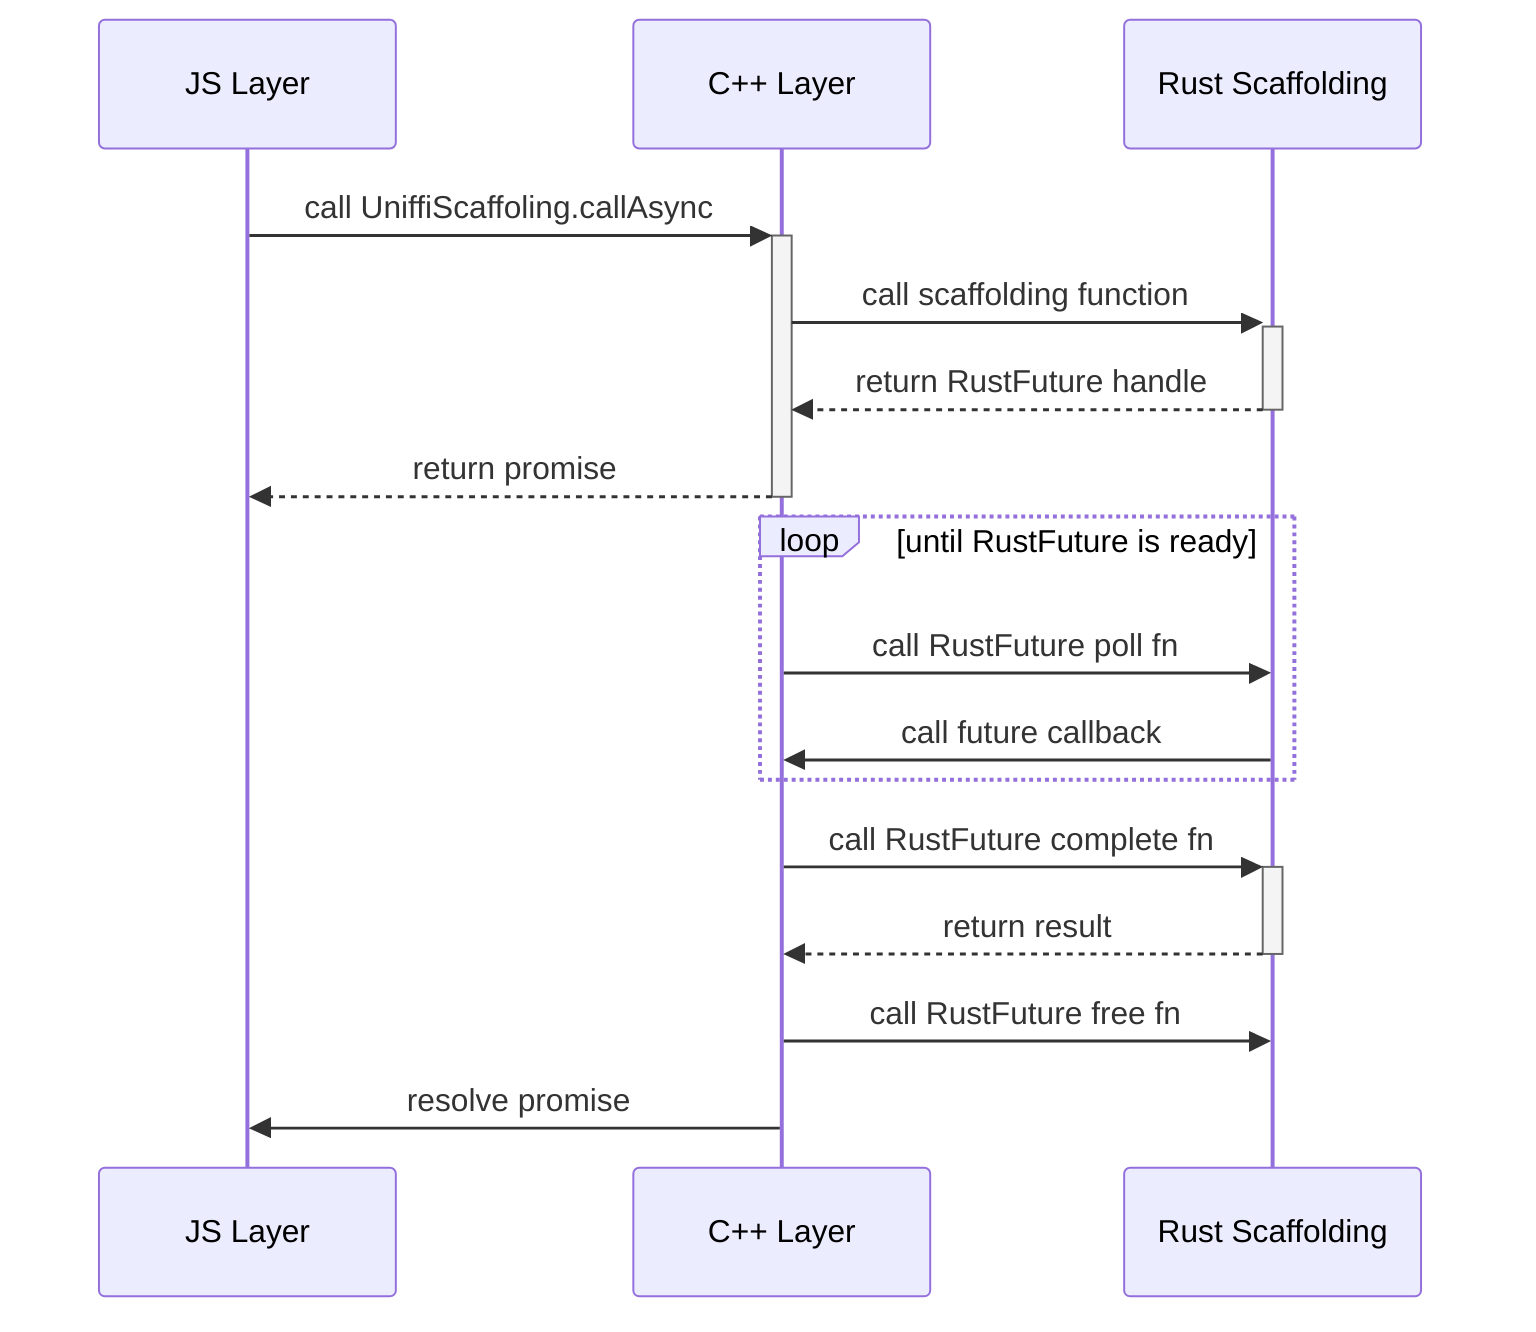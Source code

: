 sequenceDiagram
  participant Js as JS Layer
  participant Cpp as C++ Layer
  participant Rust as Rust Scaffolding

  Js->>+Cpp: call UniffiScaffoling.callAsync
  Cpp->>+Rust: call scaffolding function
  Rust-->>-Cpp: return RustFuture handle
  Cpp-->>-Js: return promise

  loop until RustFuture is ready
    Cpp->>Rust: call RustFuture poll fn
    Rust->>Cpp: call future callback
  end

  Cpp->>+Rust: call RustFuture complete fn
  Rust-->>-Cpp: return result
  Cpp->>Rust: call RustFuture free fn
  Cpp->>Js: resolve promise